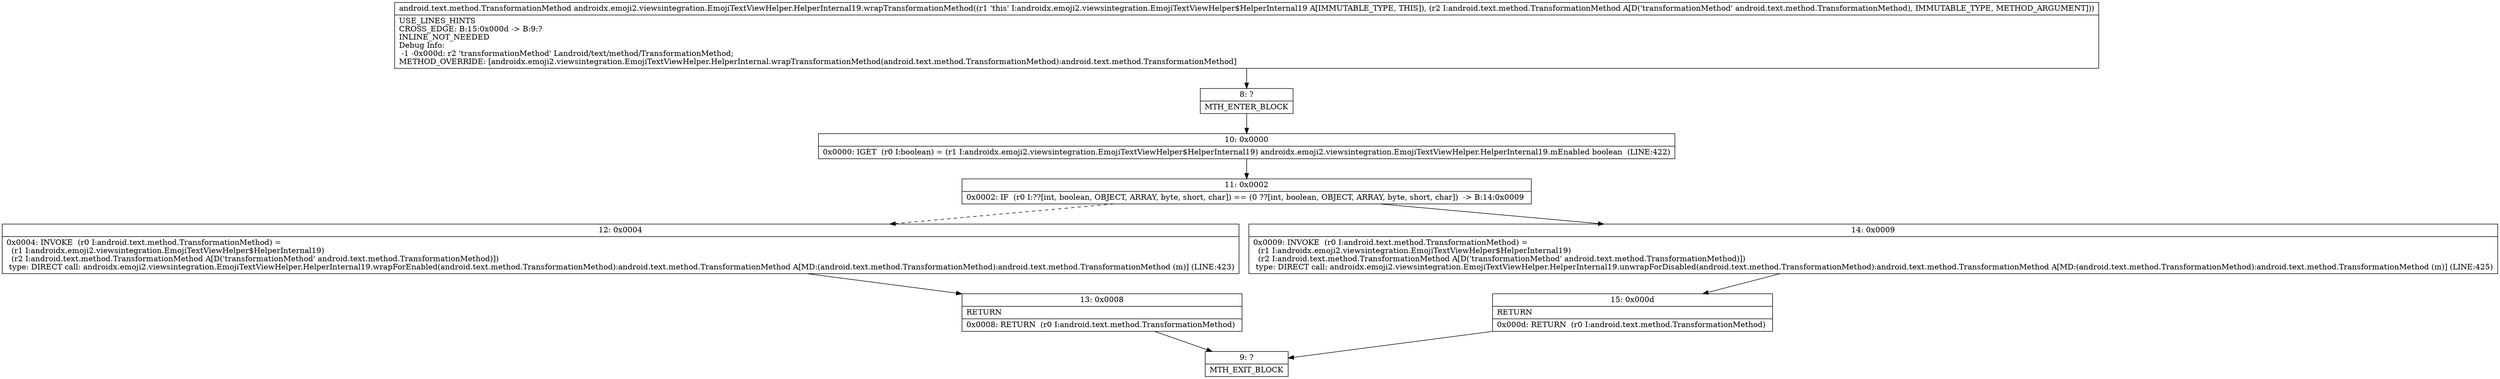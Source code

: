 digraph "CFG forandroidx.emoji2.viewsintegration.EmojiTextViewHelper.HelperInternal19.wrapTransformationMethod(Landroid\/text\/method\/TransformationMethod;)Landroid\/text\/method\/TransformationMethod;" {
Node_8 [shape=record,label="{8\:\ ?|MTH_ENTER_BLOCK\l}"];
Node_10 [shape=record,label="{10\:\ 0x0000|0x0000: IGET  (r0 I:boolean) = (r1 I:androidx.emoji2.viewsintegration.EmojiTextViewHelper$HelperInternal19) androidx.emoji2.viewsintegration.EmojiTextViewHelper.HelperInternal19.mEnabled boolean  (LINE:422)\l}"];
Node_11 [shape=record,label="{11\:\ 0x0002|0x0002: IF  (r0 I:??[int, boolean, OBJECT, ARRAY, byte, short, char]) == (0 ??[int, boolean, OBJECT, ARRAY, byte, short, char])  \-\> B:14:0x0009 \l}"];
Node_12 [shape=record,label="{12\:\ 0x0004|0x0004: INVOKE  (r0 I:android.text.method.TransformationMethod) = \l  (r1 I:androidx.emoji2.viewsintegration.EmojiTextViewHelper$HelperInternal19)\l  (r2 I:android.text.method.TransformationMethod A[D('transformationMethod' android.text.method.TransformationMethod)])\l type: DIRECT call: androidx.emoji2.viewsintegration.EmojiTextViewHelper.HelperInternal19.wrapForEnabled(android.text.method.TransformationMethod):android.text.method.TransformationMethod A[MD:(android.text.method.TransformationMethod):android.text.method.TransformationMethod (m)] (LINE:423)\l}"];
Node_13 [shape=record,label="{13\:\ 0x0008|RETURN\l|0x0008: RETURN  (r0 I:android.text.method.TransformationMethod) \l}"];
Node_9 [shape=record,label="{9\:\ ?|MTH_EXIT_BLOCK\l}"];
Node_14 [shape=record,label="{14\:\ 0x0009|0x0009: INVOKE  (r0 I:android.text.method.TransformationMethod) = \l  (r1 I:androidx.emoji2.viewsintegration.EmojiTextViewHelper$HelperInternal19)\l  (r2 I:android.text.method.TransformationMethod A[D('transformationMethod' android.text.method.TransformationMethod)])\l type: DIRECT call: androidx.emoji2.viewsintegration.EmojiTextViewHelper.HelperInternal19.unwrapForDisabled(android.text.method.TransformationMethod):android.text.method.TransformationMethod A[MD:(android.text.method.TransformationMethod):android.text.method.TransformationMethod (m)] (LINE:425)\l}"];
Node_15 [shape=record,label="{15\:\ 0x000d|RETURN\l|0x000d: RETURN  (r0 I:android.text.method.TransformationMethod) \l}"];
MethodNode[shape=record,label="{android.text.method.TransformationMethod androidx.emoji2.viewsintegration.EmojiTextViewHelper.HelperInternal19.wrapTransformationMethod((r1 'this' I:androidx.emoji2.viewsintegration.EmojiTextViewHelper$HelperInternal19 A[IMMUTABLE_TYPE, THIS]), (r2 I:android.text.method.TransformationMethod A[D('transformationMethod' android.text.method.TransformationMethod), IMMUTABLE_TYPE, METHOD_ARGUMENT]))  | USE_LINES_HINTS\lCROSS_EDGE: B:15:0x000d \-\> B:9:?\lINLINE_NOT_NEEDED\lDebug Info:\l  \-1 \-0x000d: r2 'transformationMethod' Landroid\/text\/method\/TransformationMethod;\lMETHOD_OVERRIDE: [androidx.emoji2.viewsintegration.EmojiTextViewHelper.HelperInternal.wrapTransformationMethod(android.text.method.TransformationMethod):android.text.method.TransformationMethod]\l}"];
MethodNode -> Node_8;Node_8 -> Node_10;
Node_10 -> Node_11;
Node_11 -> Node_12[style=dashed];
Node_11 -> Node_14;
Node_12 -> Node_13;
Node_13 -> Node_9;
Node_14 -> Node_15;
Node_15 -> Node_9;
}

